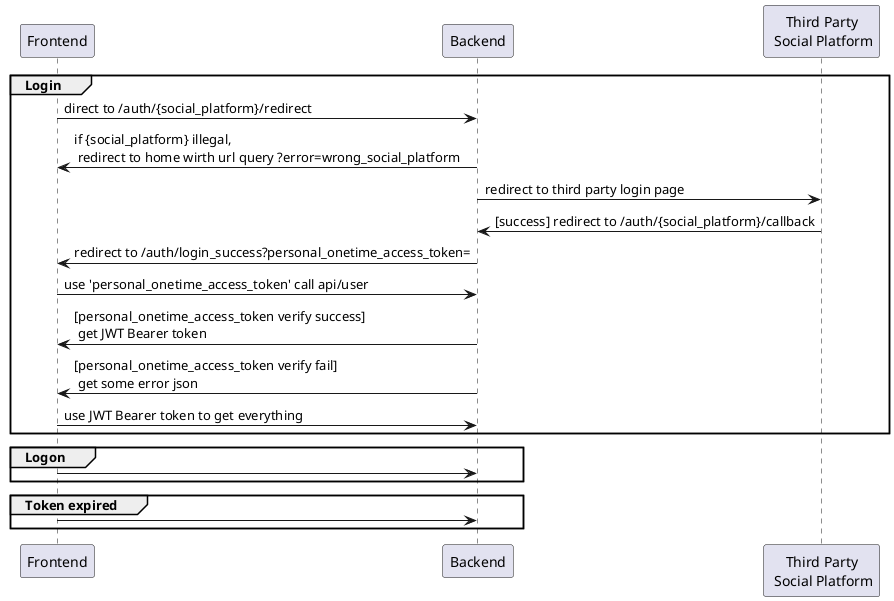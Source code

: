 @startuml

group Login
    "Frontend" -> "Backend" : direct to /auth/{social_platform}/redirect
    "Frontend" <- "Backend" : if {social_platform} illegal,\n redirect to home wirth url query ?error=wrong_social_platform

    "Backend" -> "Third Party\n Social Platform" : redirect to third party login page
    "Third Party\n Social Platform" -> Backend : [success] redirect to /auth/{social_platform}/callback

    "Backend" -> "Frontend" : redirect to /auth/login_success?personal_onetime_access_token=

    "Frontend" -> "Backend" : use 'personal_onetime_access_token' call api/user
    "Backend" -> "Frontend" : [personal_onetime_access_token verify success]\n get JWT Bearer token
    "Backend" -> "Frontend" : [personal_onetime_access_token verify fail]\n get some error json

    "Frontend" -> "Backend" : use JWT Bearer token to get everything
end

group Logon
    "Frontend" -> "Backend" :
end

group Token expired
    "Frontend" -> "Backend" :
end

@enduml

